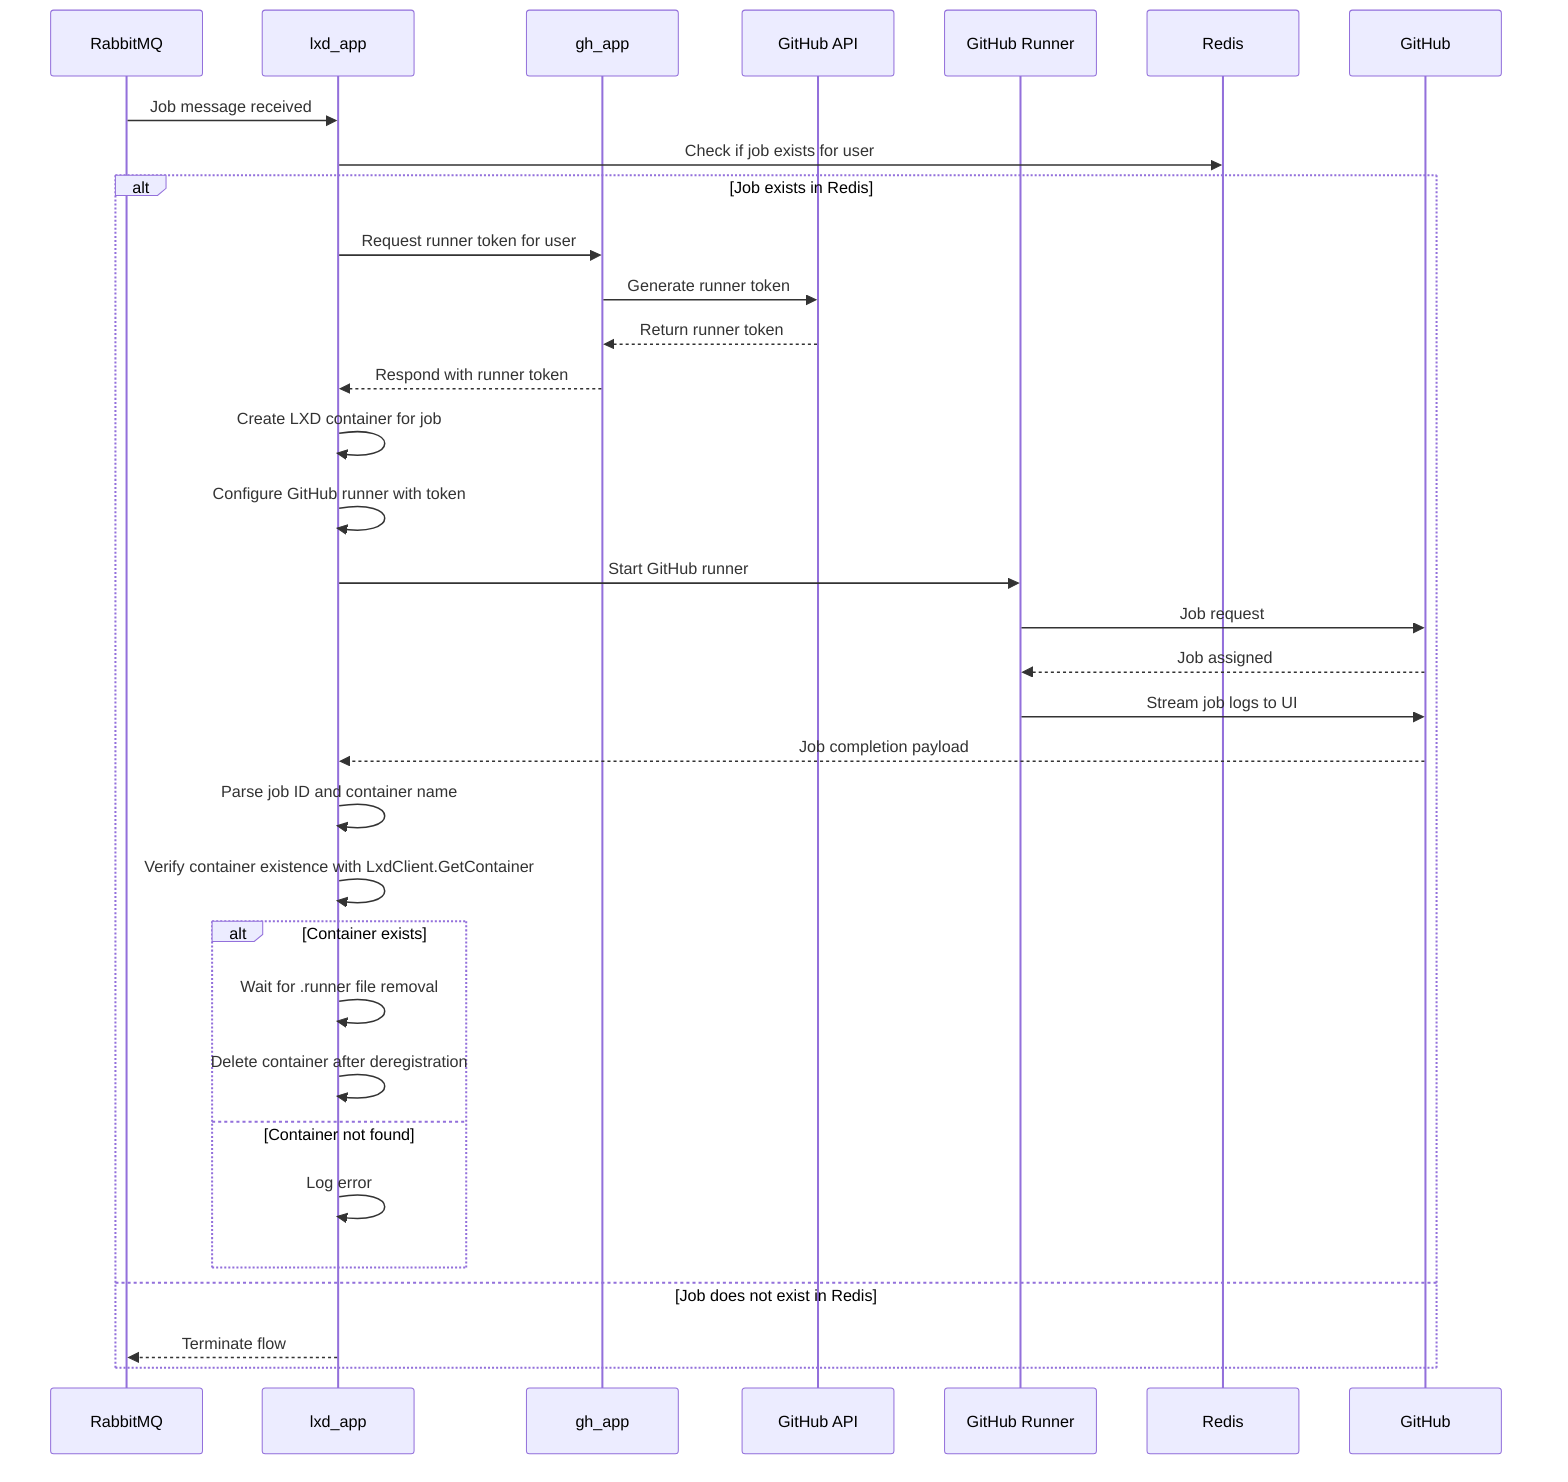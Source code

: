 sequenceDiagram
    participant RabbitMQ
    participant lxd_app
    participant gh_app
    participant GitHub API
    participant GitHub Runner
    participant Redis

    RabbitMQ ->> lxd_app: Job message received
    lxd_app ->> Redis: Check if job exists for user
    alt Job exists in Redis
        lxd_app ->> gh_app: Request runner token for user
        gh_app ->> GitHub API: Generate runner token
        GitHub API -->> gh_app: Return runner token
        gh_app -->> lxd_app: Respond with runner token
        lxd_app ->> lxd_app: Create LXD container for job
        lxd_app ->> lxd_app: Configure GitHub runner with token
        lxd_app ->> GitHub Runner: Start GitHub runner
        GitHub Runner ->> GitHub: Job request
        GitHub -->> GitHub Runner: Job assigned
        GitHub Runner ->> GitHub: Stream job logs to UI
        GitHub -->> lxd_app: Job completion payload
        lxd_app ->> lxd_app: Parse job ID and container name
        lxd_app ->> lxd_app: Verify container existence with LxdClient.GetContainer
        alt Container exists
            lxd_app ->> lxd_app: Wait for .runner file removal
            lxd_app ->> lxd_app: Delete container after deregistration
        else Container not found
            lxd_app ->> lxd_app: Log error
        end
    else Job does not exist in Redis
        lxd_app -->> RabbitMQ: Terminate flow
    end